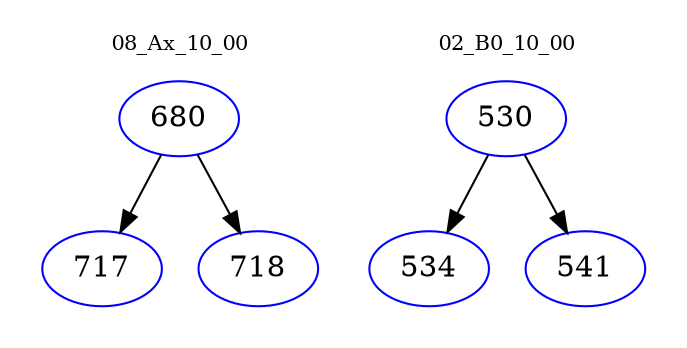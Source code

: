 digraph{
subgraph cluster_0 {
color = white
label = "08_Ax_10_00";
fontsize=10;
T0_680 [label="680", color="blue"]
T0_680 -> T0_717 [color="black"]
T0_717 [label="717", color="blue"]
T0_680 -> T0_718 [color="black"]
T0_718 [label="718", color="blue"]
}
subgraph cluster_1 {
color = white
label = "02_B0_10_00";
fontsize=10;
T1_530 [label="530", color="blue"]
T1_530 -> T1_534 [color="black"]
T1_534 [label="534", color="blue"]
T1_530 -> T1_541 [color="black"]
T1_541 [label="541", color="blue"]
}
}
